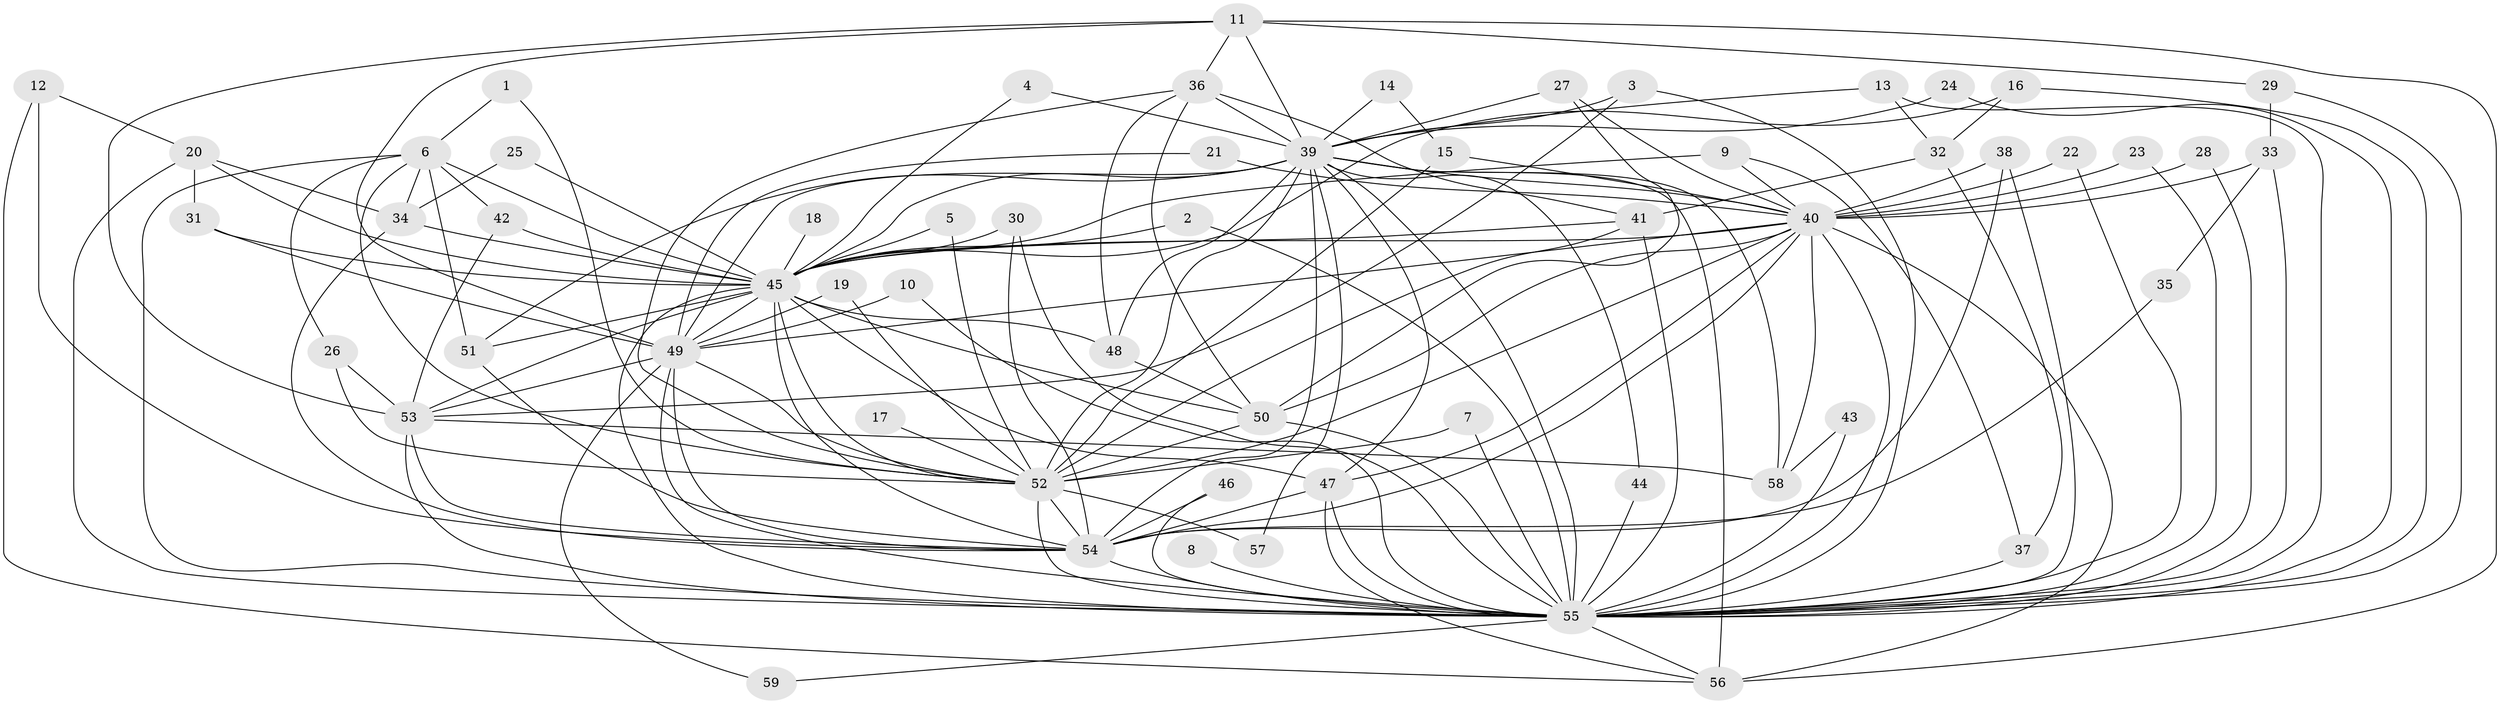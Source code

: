 // original degree distribution, {23: 0.008547008547008548, 21: 0.008547008547008548, 12: 0.008547008547008548, 24: 0.008547008547008548, 20: 0.008547008547008548, 30: 0.008547008547008548, 26: 0.008547008547008548, 25: 0.008547008547008548, 18: 0.008547008547008548, 22: 0.008547008547008548, 5: 0.042735042735042736, 8: 0.008547008547008548, 4: 0.08547008547008547, 2: 0.5299145299145299, 3: 0.21367521367521367, 6: 0.02564102564102564, 7: 0.008547008547008548}
// Generated by graph-tools (version 1.1) at 2025/49/03/09/25 03:49:42]
// undirected, 59 vertices, 156 edges
graph export_dot {
graph [start="1"]
  node [color=gray90,style=filled];
  1;
  2;
  3;
  4;
  5;
  6;
  7;
  8;
  9;
  10;
  11;
  12;
  13;
  14;
  15;
  16;
  17;
  18;
  19;
  20;
  21;
  22;
  23;
  24;
  25;
  26;
  27;
  28;
  29;
  30;
  31;
  32;
  33;
  34;
  35;
  36;
  37;
  38;
  39;
  40;
  41;
  42;
  43;
  44;
  45;
  46;
  47;
  48;
  49;
  50;
  51;
  52;
  53;
  54;
  55;
  56;
  57;
  58;
  59;
  1 -- 6 [weight=1.0];
  1 -- 52 [weight=1.0];
  2 -- 45 [weight=1.0];
  2 -- 55 [weight=1.0];
  3 -- 39 [weight=1.0];
  3 -- 53 [weight=1.0];
  3 -- 55 [weight=1.0];
  4 -- 39 [weight=1.0];
  4 -- 45 [weight=1.0];
  5 -- 45 [weight=1.0];
  5 -- 52 [weight=1.0];
  6 -- 26 [weight=1.0];
  6 -- 34 [weight=1.0];
  6 -- 42 [weight=1.0];
  6 -- 45 [weight=1.0];
  6 -- 51 [weight=1.0];
  6 -- 52 [weight=1.0];
  6 -- 55 [weight=1.0];
  7 -- 52 [weight=1.0];
  7 -- 55 [weight=1.0];
  8 -- 55 [weight=2.0];
  9 -- 37 [weight=1.0];
  9 -- 40 [weight=1.0];
  9 -- 45 [weight=2.0];
  10 -- 49 [weight=1.0];
  10 -- 55 [weight=1.0];
  11 -- 29 [weight=1.0];
  11 -- 36 [weight=1.0];
  11 -- 39 [weight=1.0];
  11 -- 49 [weight=1.0];
  11 -- 53 [weight=1.0];
  11 -- 56 [weight=1.0];
  12 -- 20 [weight=1.0];
  12 -- 54 [weight=1.0];
  12 -- 56 [weight=1.0];
  13 -- 32 [weight=1.0];
  13 -- 39 [weight=1.0];
  13 -- 55 [weight=1.0];
  14 -- 15 [weight=1.0];
  14 -- 39 [weight=1.0];
  15 -- 40 [weight=1.0];
  15 -- 52 [weight=1.0];
  16 -- 32 [weight=1.0];
  16 -- 45 [weight=1.0];
  16 -- 55 [weight=1.0];
  17 -- 52 [weight=2.0];
  18 -- 45 [weight=1.0];
  19 -- 49 [weight=1.0];
  19 -- 52 [weight=1.0];
  20 -- 31 [weight=1.0];
  20 -- 34 [weight=1.0];
  20 -- 45 [weight=1.0];
  20 -- 55 [weight=1.0];
  21 -- 40 [weight=1.0];
  21 -- 49 [weight=1.0];
  22 -- 40 [weight=1.0];
  22 -- 55 [weight=1.0];
  23 -- 40 [weight=1.0];
  23 -- 55 [weight=1.0];
  24 -- 39 [weight=1.0];
  24 -- 55 [weight=1.0];
  25 -- 34 [weight=1.0];
  25 -- 45 [weight=1.0];
  26 -- 52 [weight=1.0];
  26 -- 53 [weight=1.0];
  27 -- 39 [weight=1.0];
  27 -- 40 [weight=1.0];
  27 -- 50 [weight=1.0];
  28 -- 40 [weight=1.0];
  28 -- 55 [weight=1.0];
  29 -- 33 [weight=1.0];
  29 -- 55 [weight=1.0];
  30 -- 45 [weight=1.0];
  30 -- 54 [weight=1.0];
  30 -- 55 [weight=1.0];
  31 -- 45 [weight=1.0];
  31 -- 49 [weight=1.0];
  32 -- 37 [weight=1.0];
  32 -- 41 [weight=1.0];
  33 -- 35 [weight=1.0];
  33 -- 40 [weight=1.0];
  33 -- 55 [weight=2.0];
  34 -- 45 [weight=2.0];
  34 -- 54 [weight=1.0];
  35 -- 54 [weight=1.0];
  36 -- 39 [weight=1.0];
  36 -- 41 [weight=1.0];
  36 -- 48 [weight=1.0];
  36 -- 50 [weight=1.0];
  36 -- 52 [weight=1.0];
  37 -- 55 [weight=2.0];
  38 -- 40 [weight=1.0];
  38 -- 54 [weight=1.0];
  38 -- 55 [weight=1.0];
  39 -- 40 [weight=2.0];
  39 -- 44 [weight=1.0];
  39 -- 45 [weight=4.0];
  39 -- 47 [weight=1.0];
  39 -- 48 [weight=1.0];
  39 -- 49 [weight=2.0];
  39 -- 51 [weight=1.0];
  39 -- 52 [weight=2.0];
  39 -- 54 [weight=2.0];
  39 -- 55 [weight=4.0];
  39 -- 56 [weight=1.0];
  39 -- 57 [weight=1.0];
  39 -- 58 [weight=1.0];
  40 -- 45 [weight=2.0];
  40 -- 47 [weight=1.0];
  40 -- 49 [weight=2.0];
  40 -- 50 [weight=1.0];
  40 -- 52 [weight=2.0];
  40 -- 54 [weight=1.0];
  40 -- 55 [weight=2.0];
  40 -- 56 [weight=1.0];
  40 -- 58 [weight=1.0];
  41 -- 45 [weight=1.0];
  41 -- 52 [weight=1.0];
  41 -- 55 [weight=1.0];
  42 -- 45 [weight=1.0];
  42 -- 53 [weight=1.0];
  43 -- 55 [weight=3.0];
  43 -- 58 [weight=1.0];
  44 -- 55 [weight=1.0];
  45 -- 47 [weight=1.0];
  45 -- 48 [weight=1.0];
  45 -- 49 [weight=2.0];
  45 -- 50 [weight=1.0];
  45 -- 51 [weight=1.0];
  45 -- 52 [weight=2.0];
  45 -- 53 [weight=2.0];
  45 -- 54 [weight=2.0];
  45 -- 55 [weight=4.0];
  46 -- 54 [weight=1.0];
  46 -- 55 [weight=1.0];
  47 -- 54 [weight=1.0];
  47 -- 55 [weight=1.0];
  47 -- 56 [weight=1.0];
  48 -- 50 [weight=1.0];
  49 -- 52 [weight=2.0];
  49 -- 53 [weight=1.0];
  49 -- 54 [weight=1.0];
  49 -- 55 [weight=3.0];
  49 -- 59 [weight=1.0];
  50 -- 52 [weight=1.0];
  50 -- 55 [weight=1.0];
  51 -- 54 [weight=1.0];
  52 -- 54 [weight=2.0];
  52 -- 55 [weight=2.0];
  52 -- 57 [weight=1.0];
  53 -- 54 [weight=1.0];
  53 -- 55 [weight=1.0];
  53 -- 58 [weight=1.0];
  54 -- 55 [weight=3.0];
  55 -- 56 [weight=1.0];
  55 -- 59 [weight=1.0];
}
